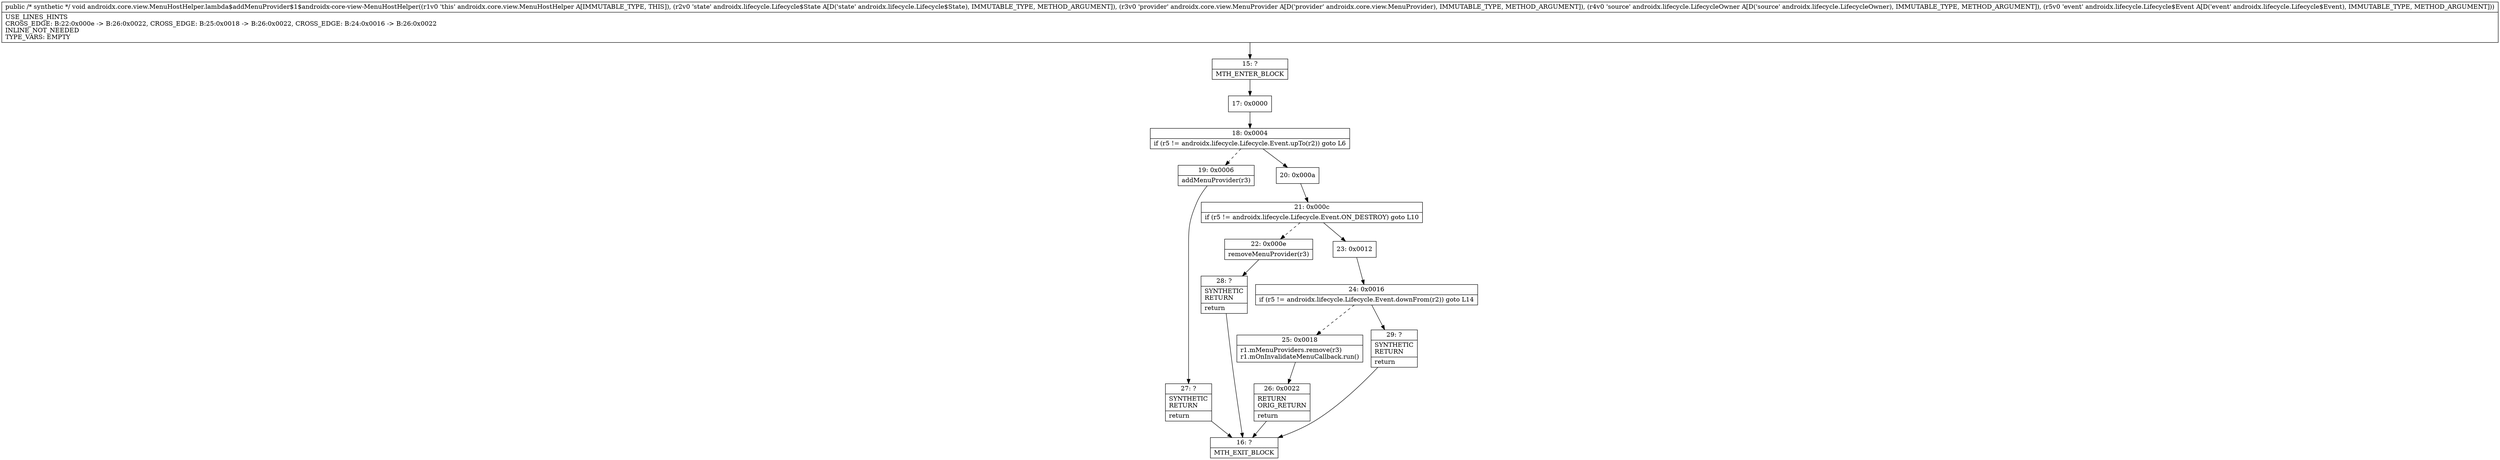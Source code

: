 digraph "CFG forandroidx.core.view.MenuHostHelper.lambda$addMenuProvider$1$androidx\-core\-view\-MenuHostHelper(Landroidx\/lifecycle\/Lifecycle$State;Landroidx\/core\/view\/MenuProvider;Landroidx\/lifecycle\/LifecycleOwner;Landroidx\/lifecycle\/Lifecycle$Event;)V" {
Node_15 [shape=record,label="{15\:\ ?|MTH_ENTER_BLOCK\l}"];
Node_17 [shape=record,label="{17\:\ 0x0000}"];
Node_18 [shape=record,label="{18\:\ 0x0004|if (r5 != androidx.lifecycle.Lifecycle.Event.upTo(r2)) goto L6\l}"];
Node_19 [shape=record,label="{19\:\ 0x0006|addMenuProvider(r3)\l}"];
Node_27 [shape=record,label="{27\:\ ?|SYNTHETIC\lRETURN\l|return\l}"];
Node_16 [shape=record,label="{16\:\ ?|MTH_EXIT_BLOCK\l}"];
Node_20 [shape=record,label="{20\:\ 0x000a}"];
Node_21 [shape=record,label="{21\:\ 0x000c|if (r5 != androidx.lifecycle.Lifecycle.Event.ON_DESTROY) goto L10\l}"];
Node_22 [shape=record,label="{22\:\ 0x000e|removeMenuProvider(r3)\l}"];
Node_28 [shape=record,label="{28\:\ ?|SYNTHETIC\lRETURN\l|return\l}"];
Node_23 [shape=record,label="{23\:\ 0x0012}"];
Node_24 [shape=record,label="{24\:\ 0x0016|if (r5 != androidx.lifecycle.Lifecycle.Event.downFrom(r2)) goto L14\l}"];
Node_25 [shape=record,label="{25\:\ 0x0018|r1.mMenuProviders.remove(r3)\lr1.mOnInvalidateMenuCallback.run()\l}"];
Node_26 [shape=record,label="{26\:\ 0x0022|RETURN\lORIG_RETURN\l|return\l}"];
Node_29 [shape=record,label="{29\:\ ?|SYNTHETIC\lRETURN\l|return\l}"];
MethodNode[shape=record,label="{public \/* synthetic *\/ void androidx.core.view.MenuHostHelper.lambda$addMenuProvider$1$androidx\-core\-view\-MenuHostHelper((r1v0 'this' androidx.core.view.MenuHostHelper A[IMMUTABLE_TYPE, THIS]), (r2v0 'state' androidx.lifecycle.Lifecycle$State A[D('state' androidx.lifecycle.Lifecycle$State), IMMUTABLE_TYPE, METHOD_ARGUMENT]), (r3v0 'provider' androidx.core.view.MenuProvider A[D('provider' androidx.core.view.MenuProvider), IMMUTABLE_TYPE, METHOD_ARGUMENT]), (r4v0 'source' androidx.lifecycle.LifecycleOwner A[D('source' androidx.lifecycle.LifecycleOwner), IMMUTABLE_TYPE, METHOD_ARGUMENT]), (r5v0 'event' androidx.lifecycle.Lifecycle$Event A[D('event' androidx.lifecycle.Lifecycle$Event), IMMUTABLE_TYPE, METHOD_ARGUMENT]))  | USE_LINES_HINTS\lCROSS_EDGE: B:22:0x000e \-\> B:26:0x0022, CROSS_EDGE: B:25:0x0018 \-\> B:26:0x0022, CROSS_EDGE: B:24:0x0016 \-\> B:26:0x0022\lINLINE_NOT_NEEDED\lTYPE_VARS: EMPTY\l}"];
MethodNode -> Node_15;Node_15 -> Node_17;
Node_17 -> Node_18;
Node_18 -> Node_19[style=dashed];
Node_18 -> Node_20;
Node_19 -> Node_27;
Node_27 -> Node_16;
Node_20 -> Node_21;
Node_21 -> Node_22[style=dashed];
Node_21 -> Node_23;
Node_22 -> Node_28;
Node_28 -> Node_16;
Node_23 -> Node_24;
Node_24 -> Node_25[style=dashed];
Node_24 -> Node_29;
Node_25 -> Node_26;
Node_26 -> Node_16;
Node_29 -> Node_16;
}

